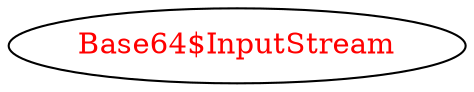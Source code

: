 digraph dependencyGraph {
 concentrate=true;
 ranksep="2.0";
 rankdir="LR"; 
 splines="ortho";
"Base64$InputStream" [fontcolor="red"];
}